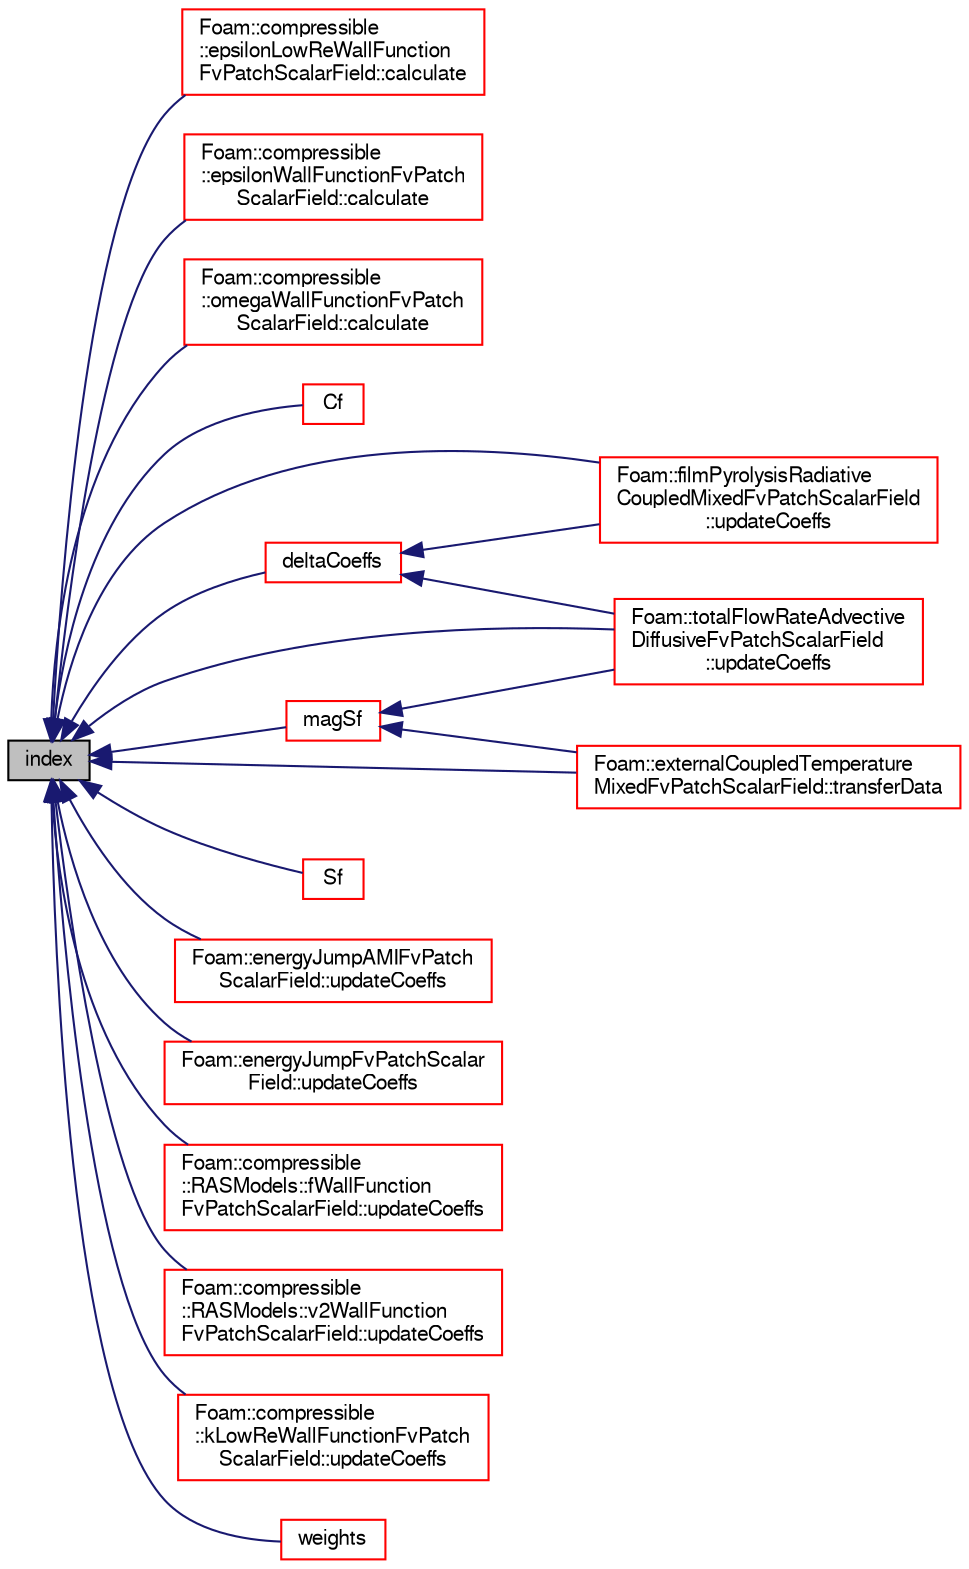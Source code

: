 digraph "index"
{
  bgcolor="transparent";
  edge [fontname="FreeSans",fontsize="10",labelfontname="FreeSans",labelfontsize="10"];
  node [fontname="FreeSans",fontsize="10",shape=record];
  rankdir="LR";
  Node478 [label="index",height=0.2,width=0.4,color="black", fillcolor="grey75", style="filled", fontcolor="black"];
  Node478 -> Node479 [dir="back",color="midnightblue",fontsize="10",style="solid",fontname="FreeSans"];
  Node479 [label="Foam::compressible\l::epsilonLowReWallFunction\lFvPatchScalarField::calculate",height=0.2,width=0.4,color="red",URL="$a30678.html#a9b10d949afa36a0fe772c66e94719865",tooltip="Calculate the epsilon and G. "];
  Node478 -> Node481 [dir="back",color="midnightblue",fontsize="10",style="solid",fontname="FreeSans"];
  Node481 [label="Foam::compressible\l::epsilonWallFunctionFvPatch\lScalarField::calculate",height=0.2,width=0.4,color="red",URL="$a30682.html#a9b10d949afa36a0fe772c66e94719865",tooltip="Calculate the epsilon and G. "];
  Node478 -> Node490 [dir="back",color="midnightblue",fontsize="10",style="solid",fontname="FreeSans"];
  Node490 [label="Foam::compressible\l::omegaWallFunctionFvPatch\lScalarField::calculate",height=0.2,width=0.4,color="red",URL="$a30726.html#a198ab1edcd6a58e1f422febaac58dacc",tooltip="Calculate the omega and G. "];
  Node478 -> Node499 [dir="back",color="midnightblue",fontsize="10",style="solid",fontname="FreeSans"];
  Node499 [label="Cf",height=0.2,width=0.4,color="red",URL="$a22870.html#accde3bfd6f67a9d6a201edbcbbe12a19",tooltip="Return face centres. "];
  Node478 -> Node508 [dir="back",color="midnightblue",fontsize="10",style="solid",fontname="FreeSans"];
  Node508 [label="deltaCoeffs",height=0.2,width=0.4,color="red",URL="$a22870.html#ae7fa6a37605868b9c425d10de6415f00",tooltip="Return the face - cell distance coeffient. "];
  Node508 -> Node509 [dir="back",color="midnightblue",fontsize="10",style="solid",fontname="FreeSans"];
  Node509 [label="Foam::filmPyrolysisRadiative\lCoupledMixedFvPatchScalarField\l::updateCoeffs",height=0.2,width=0.4,color="red",URL="$a28982.html#a7e24eafac629d3733181cd942d4c902f",tooltip="Update the coefficients associated with the patch field. "];
  Node508 -> Node511 [dir="back",color="midnightblue",fontsize="10",style="solid",fontname="FreeSans"];
  Node511 [label="Foam::totalFlowRateAdvective\lDiffusiveFvPatchScalarField\l::updateCoeffs",height=0.2,width=0.4,color="red",URL="$a30794.html#a7e24eafac629d3733181cd942d4c902f",tooltip="Update the coefficients associated with the patch field. "];
  Node478 -> Node519 [dir="back",color="midnightblue",fontsize="10",style="solid",fontname="FreeSans"];
  Node519 [label="magSf",height=0.2,width=0.4,color="red",URL="$a22870.html#a9a7c95d3e0cb6fd08cd82a30b92ec106",tooltip="Return face area magnitudes. "];
  Node519 -> Node535 [dir="back",color="midnightblue",fontsize="10",style="solid",fontname="FreeSans"];
  Node535 [label="Foam::externalCoupledTemperature\lMixedFvPatchScalarField::transferData",height=0.2,width=0.4,color="red",URL="$a30778.html#aaead10f96672ca2a1e5c291111cebf1e",tooltip="Transfer data for external source. "];
  Node519 -> Node511 [dir="back",color="midnightblue",fontsize="10",style="solid",fontname="FreeSans"];
  Node478 -> Node539 [dir="back",color="midnightblue",fontsize="10",style="solid",fontname="FreeSans"];
  Node539 [label="Sf",height=0.2,width=0.4,color="red",URL="$a22870.html#af93b93b841156265e8007a71b07f4ab4",tooltip="Return face area vectors. "];
  Node478 -> Node535 [dir="back",color="midnightblue",fontsize="10",style="solid",fontname="FreeSans"];
  Node478 -> Node541 [dir="back",color="midnightblue",fontsize="10",style="solid",fontname="FreeSans"];
  Node541 [label="Foam::energyJumpAMIFvPatch\lScalarField::updateCoeffs",height=0.2,width=0.4,color="red",URL="$a29742.html#a7e24eafac629d3733181cd942d4c902f",tooltip="Update the coefficients. "];
  Node478 -> Node543 [dir="back",color="midnightblue",fontsize="10",style="solid",fontname="FreeSans"];
  Node543 [label="Foam::energyJumpFvPatchScalar\lField::updateCoeffs",height=0.2,width=0.4,color="red",URL="$a29738.html#a7e24eafac629d3733181cd942d4c902f",tooltip="Update the coefficients. "];
  Node478 -> Node511 [dir="back",color="midnightblue",fontsize="10",style="solid",fontname="FreeSans"];
  Node478 -> Node545 [dir="back",color="midnightblue",fontsize="10",style="solid",fontname="FreeSans"];
  Node545 [label="Foam::compressible\l::RASModels::fWallFunction\lFvPatchScalarField::updateCoeffs",height=0.2,width=0.4,color="red",URL="$a30686.html#a7e24eafac629d3733181cd942d4c902f",tooltip="Update the coefficients associated with the patch field. "];
  Node478 -> Node547 [dir="back",color="midnightblue",fontsize="10",style="solid",fontname="FreeSans"];
  Node547 [label="Foam::compressible\l::RASModels::v2WallFunction\lFvPatchScalarField::updateCoeffs",height=0.2,width=0.4,color="red",URL="$a30730.html#a7e24eafac629d3733181cd942d4c902f",tooltip="Update the coefficients associated with the patch field. "];
  Node478 -> Node549 [dir="back",color="midnightblue",fontsize="10",style="solid",fontname="FreeSans"];
  Node549 [label="Foam::compressible\l::kLowReWallFunctionFvPatch\lScalarField::updateCoeffs",height=0.2,width=0.4,color="red",URL="$a30690.html#a7e24eafac629d3733181cd942d4c902f",tooltip="Update the coefficients associated with the patch field. "];
  Node478 -> Node509 [dir="back",color="midnightblue",fontsize="10",style="solid",fontname="FreeSans"];
  Node478 -> Node551 [dir="back",color="midnightblue",fontsize="10",style="solid",fontname="FreeSans"];
  Node551 [label="weights",height=0.2,width=0.4,color="red",URL="$a22870.html#a9df29dd3da8e7d332ca135dce0cffa58",tooltip="Return patch weighting factors. "];
}
